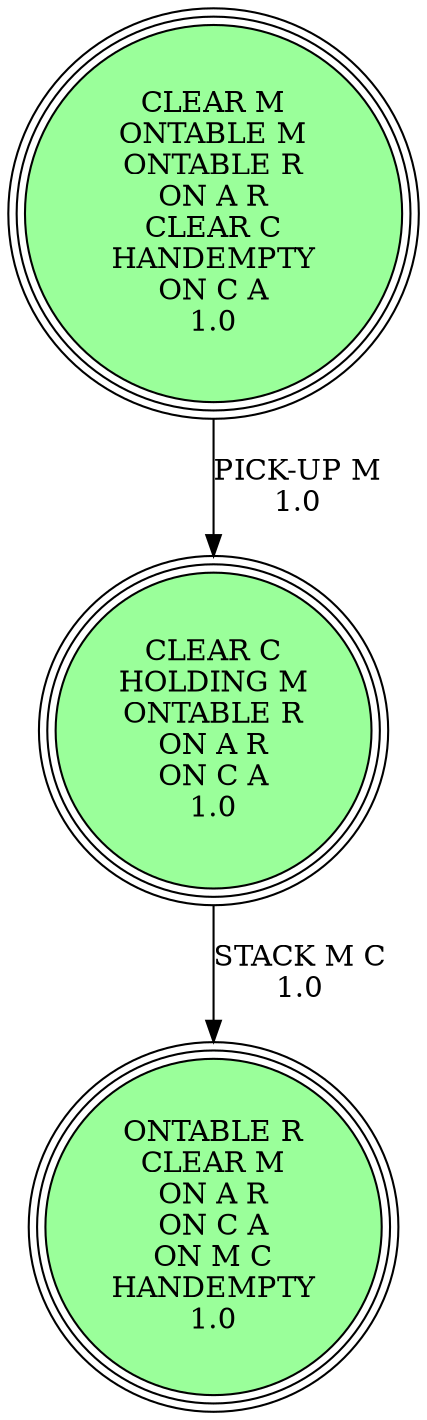 digraph {
"CLEAR C\nHOLDING M\nONTABLE R\nON A R\nON C A\n1.0\n" -> "ONTABLE R\nCLEAR M\nON A R\nON C A\nON M C\nHANDEMPTY\n1.0\n"[label="STACK M C\n1.0\n"];
"CLEAR M\nONTABLE M\nONTABLE R\nON A R\nCLEAR C\nHANDEMPTY\nON C A\n1.0\n" -> "CLEAR C\nHOLDING M\nONTABLE R\nON A R\nON C A\n1.0\n"[label="PICK-UP M\n1.0\n"];
"ONTABLE R\nCLEAR M\nON A R\nON C A\nON M C\nHANDEMPTY\n1.0\n" [shape=circle, style=filled, fillcolor=palegreen1, peripheries=3];
"ONTABLE R\nCLEAR M\nON A R\nON C A\nON M C\nHANDEMPTY\n1.0\n" [shape=circle, style=filled, fillcolor=palegreen1, peripheries=3];
"CLEAR M\nONTABLE M\nONTABLE R\nON A R\nCLEAR C\nHANDEMPTY\nON C A\n1.0\n" [shape=circle, style=filled, fillcolor=palegreen1, peripheries=3];
"CLEAR C\nHOLDING M\nONTABLE R\nON A R\nON C A\n1.0\n" [shape=circle, style=filled, fillcolor=palegreen1, peripheries=3];
}
